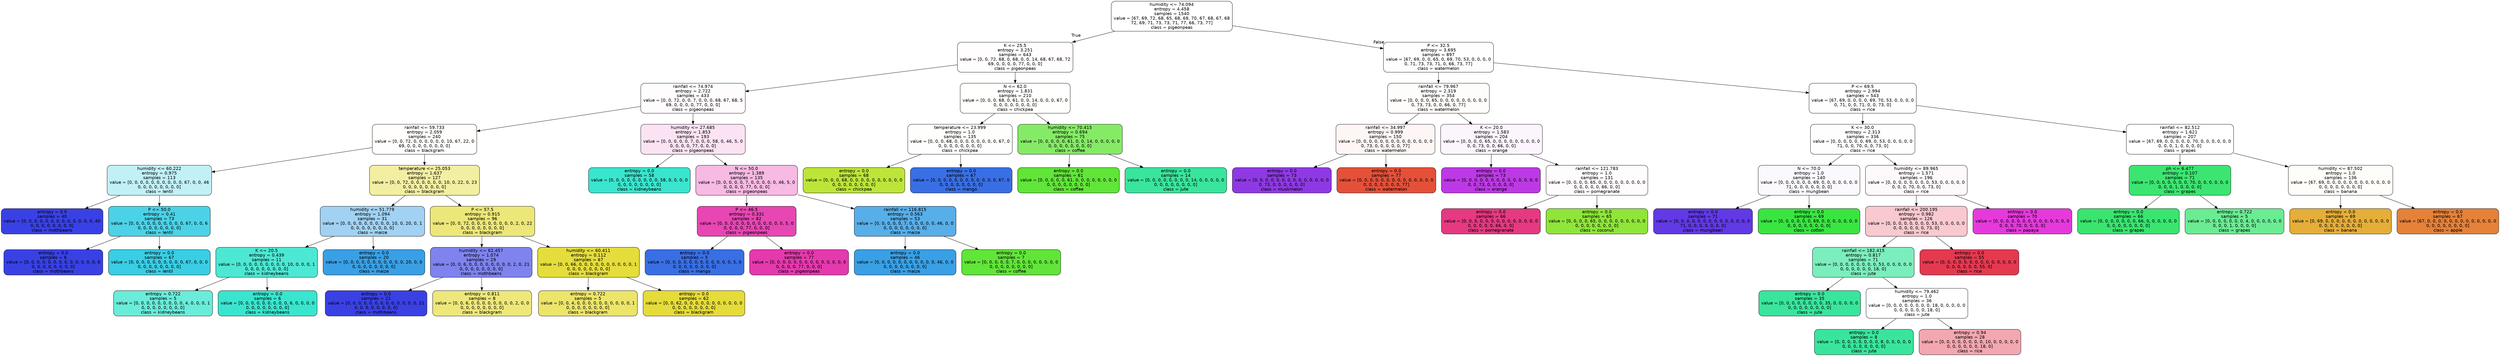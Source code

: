 digraph Tree {
node [shape=box, style="filled, rounded", color="black", fontname="helvetica"] ;
edge [fontname="helvetica"] ;
0 [label="humidity <= 74.094\nentropy = 4.458\nsamples = 1540\nvalue = [67, 69, 72, 68, 65, 68, 69, 70, 67, 68, 67, 68\n72, 69, 71, 73, 73, 71, 77, 66, 73, 77]\nclass = pigeonpeas", fillcolor="#ffffff"] ;
1 [label="K <= 25.5\nentropy = 3.251\nsamples = 643\nvalue = [0, 0, 72, 68, 0, 68, 0, 0, 14, 68, 67, 68, 72\n69, 0, 0, 0, 0, 77, 0, 0, 0]\nclass = pigeonpeas", fillcolor="#fffdfe"] ;
0 -> 1 [labeldistance=2.5, labelangle=45, headlabel="True"] ;
2 [label="rainfall <= 74.974\nentropy = 2.722\nsamples = 433\nvalue = [0, 0, 72, 0, 0, 7, 0, 0, 0, 68, 67, 68, 5\n69, 0, 0, 0, 0, 77, 0, 0, 0]\nclass = pigeonpeas", fillcolor="#fffcfe"] ;
1 -> 2 ;
3 [label="rainfall <= 59.733\nentropy = 2.059\nsamples = 240\nvalue = [0, 0, 72, 0, 0, 0, 0, 0, 0, 10, 67, 22, 0\n69, 0, 0, 0, 0, 0, 0, 0, 0]\nclass = blackgram", fillcolor="#fffefc"] ;
2 -> 3 ;
4 [label="humidity <= 60.222\nentropy = 0.975\nsamples = 113\nvalue = [0, 0, 0, 0, 0, 0, 0, 0, 0, 0, 67, 0, 0, 46\n0, 0, 0, 0, 0, 0, 0, 0]\nclass = lentil", fillcolor="#c1f0f7"] ;
3 -> 4 ;
5 [label="entropy = 0.0\nsamples = 40\nvalue = [0, 0, 0, 0, 0, 0, 0, 0, 0, 0, 0, 0, 0, 40\n0, 0, 0, 0, 0, 0, 0, 0]\nclass = mothbeans", fillcolor="#3941e5"] ;
4 -> 5 ;
6 [label="P <= 50.0\nentropy = 0.41\nsamples = 73\nvalue = [0, 0, 0, 0, 0, 0, 0, 0, 0, 0, 67, 0, 0, 6\n0, 0, 0, 0, 0, 0, 0, 0]\nclass = lentil", fillcolor="#4bd2e7"] ;
4 -> 6 ;
7 [label="entropy = 0.0\nsamples = 6\nvalue = [0, 0, 0, 0, 0, 0, 0, 0, 0, 0, 0, 0, 0, 6\n0, 0, 0, 0, 0, 0, 0, 0]\nclass = mothbeans", fillcolor="#3941e5"] ;
6 -> 7 ;
8 [label="entropy = 0.0\nsamples = 67\nvalue = [0, 0, 0, 0, 0, 0, 0, 0, 0, 0, 67, 0, 0, 0\n0, 0, 0, 0, 0, 0, 0, 0]\nclass = lentil", fillcolor="#39cee5"] ;
6 -> 8 ;
9 [label="temperature <= 25.053\nentropy = 1.637\nsamples = 127\nvalue = [0, 0, 72, 0, 0, 0, 0, 0, 0, 10, 0, 22, 0, 23\n0, 0, 0, 0, 0, 0, 0, 0]\nclass = blackgram", fillcolor="#f3efa2"] ;
3 -> 9 ;
10 [label="humidity <= 51.779\nentropy = 1.094\nsamples = 31\nvalue = [0, 0, 0, 0, 0, 0, 0, 0, 0, 10, 0, 20, 0, 1\n0, 0, 0, 0, 0, 0, 0, 0]\nclass = maize", fillcolor="#a1d2f3"] ;
9 -> 10 ;
11 [label="K <= 20.5\nentropy = 0.439\nsamples = 11\nvalue = [0, 0, 0, 0, 0, 0, 0, 0, 0, 10, 0, 0, 0, 1\n0, 0, 0, 0, 0, 0, 0, 0]\nclass = kidneybeans", fillcolor="#4de8d3"] ;
10 -> 11 ;
12 [label="entropy = 0.722\nsamples = 5\nvalue = [0, 0, 0, 0, 0, 0, 0, 0, 0, 4, 0, 0, 0, 1\n0, 0, 0, 0, 0, 0, 0, 0]\nclass = kidneybeans", fillcolor="#6aecda"] ;
11 -> 12 ;
13 [label="entropy = 0.0\nsamples = 6\nvalue = [0, 0, 0, 0, 0, 0, 0, 0, 0, 6, 0, 0, 0, 0\n0, 0, 0, 0, 0, 0, 0, 0]\nclass = kidneybeans", fillcolor="#39e5ce"] ;
11 -> 13 ;
14 [label="entropy = 0.0\nsamples = 20\nvalue = [0, 0, 0, 0, 0, 0, 0, 0, 0, 0, 0, 20, 0, 0\n0, 0, 0, 0, 0, 0, 0, 0]\nclass = maize", fillcolor="#39a0e5"] ;
10 -> 14 ;
15 [label="P <= 57.5\nentropy = 0.915\nsamples = 96\nvalue = [0, 0, 72, 0, 0, 0, 0, 0, 0, 0, 0, 2, 0, 22\n0, 0, 0, 0, 0, 0, 0, 0]\nclass = blackgram", fillcolor="#ede779"] ;
9 -> 15 ;
16 [label="humidity <= 62.457\nentropy = 1.074\nsamples = 29\nvalue = [0, 0, 6, 0, 0, 0, 0, 0, 0, 0, 0, 2, 0, 21\n0, 0, 0, 0, 0, 0, 0, 0]\nclass = mothbeans", fillcolor="#7e83ee"] ;
15 -> 16 ;
17 [label="entropy = 0.0\nsamples = 21\nvalue = [0, 0, 0, 0, 0, 0, 0, 0, 0, 0, 0, 0, 0, 21\n0, 0, 0, 0, 0, 0, 0, 0]\nclass = mothbeans", fillcolor="#3941e5"] ;
16 -> 17 ;
18 [label="entropy = 0.811\nsamples = 8\nvalue = [0, 0, 6, 0, 0, 0, 0, 0, 0, 0, 0, 2, 0, 0\n0, 0, 0, 0, 0, 0, 0, 0]\nclass = blackgram", fillcolor="#eee87b"] ;
16 -> 18 ;
19 [label="humidity <= 60.411\nentropy = 0.112\nsamples = 67\nvalue = [0, 0, 66, 0, 0, 0, 0, 0, 0, 0, 0, 0, 0, 1\n0, 0, 0, 0, 0, 0, 0, 0]\nclass = blackgram", fillcolor="#e5dd3c"] ;
15 -> 19 ;
20 [label="entropy = 0.722\nsamples = 5\nvalue = [0, 0, 4, 0, 0, 0, 0, 0, 0, 0, 0, 0, 0, 1\n0, 0, 0, 0, 0, 0, 0, 0]\nclass = blackgram", fillcolor="#ece56a"] ;
19 -> 20 ;
21 [label="entropy = 0.0\nsamples = 62\nvalue = [0, 0, 62, 0, 0, 0, 0, 0, 0, 0, 0, 0, 0, 0\n0, 0, 0, 0, 0, 0, 0, 0]\nclass = blackgram", fillcolor="#e5dc39"] ;
19 -> 21 ;
22 [label="humidity <= 27.685\nentropy = 1.853\nsamples = 193\nvalue = [0, 0, 0, 0, 0, 7, 0, 0, 0, 58, 0, 46, 5, 0\n0, 0, 0, 0, 77, 0, 0, 0]\nclass = pigeonpeas", fillcolor="#fbe3f4"] ;
2 -> 22 ;
23 [label="entropy = 0.0\nsamples = 58\nvalue = [0, 0, 0, 0, 0, 0, 0, 0, 0, 58, 0, 0, 0, 0\n0, 0, 0, 0, 0, 0, 0, 0]\nclass = kidneybeans", fillcolor="#39e5ce"] ;
22 -> 23 ;
24 [label="N <= 50.0\nentropy = 1.389\nsamples = 135\nvalue = [0, 0, 0, 0, 0, 7, 0, 0, 0, 0, 0, 46, 5, 0\n0, 0, 0, 0, 77, 0, 0, 0]\nclass = pigeonpeas", fillcolor="#f6bae3"] ;
22 -> 24 ;
25 [label="P <= 46.5\nentropy = 0.331\nsamples = 82\nvalue = [0, 0, 0, 0, 0, 0, 0, 0, 0, 0, 0, 0, 5, 0\n0, 0, 0, 0, 77, 0, 0, 0]\nclass = pigeonpeas", fillcolor="#e746b3"] ;
24 -> 25 ;
26 [label="entropy = 0.0\nsamples = 5\nvalue = [0, 0, 0, 0, 0, 0, 0, 0, 0, 0, 0, 0, 5, 0\n0, 0, 0, 0, 0, 0, 0, 0]\nclass = mango", fillcolor="#396fe5"] ;
25 -> 26 ;
27 [label="entropy = 0.0\nsamples = 77\nvalue = [0, 0, 0, 0, 0, 0, 0, 0, 0, 0, 0, 0, 0, 0\n0, 0, 0, 0, 77, 0, 0, 0]\nclass = pigeonpeas", fillcolor="#e539ae"] ;
25 -> 27 ;
28 [label="rainfall <= 116.815\nentropy = 0.563\nsamples = 53\nvalue = [0, 0, 0, 0, 0, 7, 0, 0, 0, 0, 0, 46, 0, 0\n0, 0, 0, 0, 0, 0, 0, 0]\nclass = maize", fillcolor="#57aee9"] ;
24 -> 28 ;
29 [label="entropy = 0.0\nsamples = 46\nvalue = [0, 0, 0, 0, 0, 0, 0, 0, 0, 0, 0, 46, 0, 0\n0, 0, 0, 0, 0, 0, 0, 0]\nclass = maize", fillcolor="#39a0e5"] ;
28 -> 29 ;
30 [label="entropy = 0.0\nsamples = 7\nvalue = [0, 0, 0, 0, 0, 7, 0, 0, 0, 0, 0, 0, 0, 0\n0, 0, 0, 0, 0, 0, 0, 0]\nclass = coffee", fillcolor="#61e539"] ;
28 -> 30 ;
31 [label="N <= 62.0\nentropy = 1.831\nsamples = 210\nvalue = [0, 0, 0, 68, 0, 61, 0, 0, 14, 0, 0, 0, 67, 0\n0, 0, 0, 0, 0, 0, 0, 0]\nclass = chickpea", fillcolor="#fffffe"] ;
1 -> 31 ;
32 [label="temperature <= 23.999\nentropy = 1.0\nsamples = 135\nvalue = [0, 0, 0, 68, 0, 0, 0, 0, 0, 0, 0, 0, 67, 0\n0, 0, 0, 0, 0, 0, 0, 0]\nclass = chickpea", fillcolor="#fefffc"] ;
31 -> 32 ;
33 [label="entropy = 0.0\nsamples = 68\nvalue = [0, 0, 0, 68, 0, 0, 0, 0, 0, 0, 0, 0, 0, 0\n0, 0, 0, 0, 0, 0, 0, 0]\nclass = chickpea", fillcolor="#bde539"] ;
32 -> 33 ;
34 [label="entropy = 0.0\nsamples = 67\nvalue = [0, 0, 0, 0, 0, 0, 0, 0, 0, 0, 0, 0, 67, 0\n0, 0, 0, 0, 0, 0, 0, 0]\nclass = mango", fillcolor="#396fe5"] ;
32 -> 34 ;
35 [label="humidity <= 70.415\nentropy = 0.694\nsamples = 75\nvalue = [0, 0, 0, 0, 0, 61, 0, 0, 14, 0, 0, 0, 0, 0\n0, 0, 0, 0, 0, 0, 0, 0]\nclass = coffee", fillcolor="#85eb66"] ;
31 -> 35 ;
36 [label="entropy = 0.0\nsamples = 61\nvalue = [0, 0, 0, 0, 0, 61, 0, 0, 0, 0, 0, 0, 0, 0\n0, 0, 0, 0, 0, 0, 0, 0]\nclass = coffee", fillcolor="#61e539"] ;
35 -> 36 ;
37 [label="entropy = 0.0\nsamples = 14\nvalue = [0, 0, 0, 0, 0, 0, 0, 0, 14, 0, 0, 0, 0, 0\n0, 0, 0, 0, 0, 0, 0, 0]\nclass = jute", fillcolor="#39e59d"] ;
35 -> 37 ;
38 [label="P <= 32.5\nentropy = 3.695\nsamples = 897\nvalue = [67, 69, 0, 0, 65, 0, 69, 70, 53, 0, 0, 0, 0\n0, 71, 73, 73, 71, 0, 66, 73, 77]\nclass = watermelon", fillcolor="#fffefe"] ;
0 -> 38 [labeldistance=2.5, labelangle=-45, headlabel="False"] ;
39 [label="rainfall <= 79.967\nentropy = 2.319\nsamples = 354\nvalue = [0, 0, 0, 0, 65, 0, 0, 0, 0, 0, 0, 0, 0, 0\n0, 73, 73, 0, 0, 66, 0, 77]\nclass = watermelon", fillcolor="#fffdfc"] ;
38 -> 39 ;
40 [label="rainfall <= 34.997\nentropy = 0.999\nsamples = 150\nvalue = [0, 0, 0, 0, 0, 0, 0, 0, 0, 0, 0, 0, 0, 0\n0, 73, 0, 0, 0, 0, 0, 77]\nclass = watermelon", fillcolor="#fef6f5"] ;
39 -> 40 ;
41 [label="entropy = 0.0\nsamples = 73\nvalue = [0, 0, 0, 0, 0, 0, 0, 0, 0, 0, 0, 0, 0, 0\n0, 73, 0, 0, 0, 0, 0, 0]\nclass = muskmelon", fillcolor="#8f39e5"] ;
40 -> 41 ;
42 [label="entropy = 0.0\nsamples = 77\nvalue = [0, 0, 0, 0, 0, 0, 0, 0, 0, 0, 0, 0, 0, 0\n0, 0, 0, 0, 0, 0, 0, 77]\nclass = watermelon", fillcolor="#e55039"] ;
40 -> 42 ;
43 [label="K <= 20.0\nentropy = 1.583\nsamples = 204\nvalue = [0, 0, 0, 0, 65, 0, 0, 0, 0, 0, 0, 0, 0, 0\n0, 0, 73, 0, 0, 66, 0, 0]\nclass = orange", fillcolor="#fcf5fe"] ;
39 -> 43 ;
44 [label="entropy = 0.0\nsamples = 73\nvalue = [0, 0, 0, 0, 0, 0, 0, 0, 0, 0, 0, 0, 0, 0\n0, 0, 73, 0, 0, 0, 0, 0]\nclass = orange", fillcolor="#bd39e5"] ;
43 -> 44 ;
45 [label="rainfall <= 121.783\nentropy = 1.0\nsamples = 131\nvalue = [0, 0, 0, 0, 65, 0, 0, 0, 0, 0, 0, 0, 0, 0\n0, 0, 0, 0, 0, 66, 0, 0]\nclass = pomegranate", fillcolor="#fffcfd"] ;
43 -> 45 ;
46 [label="entropy = 0.0\nsamples = 66\nvalue = [0, 0, 0, 0, 0, 0, 0, 0, 0, 0, 0, 0, 0, 0\n0, 0, 0, 0, 0, 66, 0, 0]\nclass = pomegranate", fillcolor="#e53981"] ;
45 -> 46 ;
47 [label="entropy = 0.0\nsamples = 65\nvalue = [0, 0, 0, 0, 65, 0, 0, 0, 0, 0, 0, 0, 0, 0\n0, 0, 0, 0, 0, 0, 0, 0]\nclass = coconut", fillcolor="#8fe539"] ;
45 -> 47 ;
48 [label="P <= 69.5\nentropy = 2.994\nsamples = 543\nvalue = [67, 69, 0, 0, 0, 0, 69, 70, 53, 0, 0, 0, 0\n0, 71, 0, 0, 71, 0, 0, 73, 0]\nclass = rice", fillcolor="#fffefe"] ;
38 -> 48 ;
49 [label="K <= 30.0\nentropy = 2.313\nsamples = 336\nvalue = [0, 0, 0, 0, 0, 0, 69, 0, 53, 0, 0, 0, 0, 0\n71, 0, 0, 70, 0, 0, 73, 0]\nclass = rice", fillcolor="#fffefe"] ;
48 -> 49 ;
50 [label="N <= 70.0\nentropy = 1.0\nsamples = 140\nvalue = [0, 0, 0, 0, 0, 0, 69, 0, 0, 0, 0, 0, 0, 0\n71, 0, 0, 0, 0, 0, 0, 0]\nclass = mungbean", fillcolor="#fbf9fe"] ;
49 -> 50 ;
51 [label="entropy = 0.0\nsamples = 71\nvalue = [0, 0, 0, 0, 0, 0, 0, 0, 0, 0, 0, 0, 0, 0\n71, 0, 0, 0, 0, 0, 0, 0]\nclass = mungbean", fillcolor="#6139e5"] ;
50 -> 51 ;
52 [label="entropy = 0.0\nsamples = 69\nvalue = [0, 0, 0, 0, 0, 0, 69, 0, 0, 0, 0, 0, 0, 0\n0, 0, 0, 0, 0, 0, 0, 0]\nclass = cotton", fillcolor="#39e541"] ;
50 -> 52 ;
53 [label="humidity <= 89.965\nentropy = 1.571\nsamples = 196\nvalue = [0, 0, 0, 0, 0, 0, 0, 0, 53, 0, 0, 0, 0, 0\n0, 0, 0, 70, 0, 0, 73, 0]\nclass = rice", fillcolor="#fefafb"] ;
49 -> 53 ;
54 [label="rainfall <= 200.195\nentropy = 0.982\nsamples = 126\nvalue = [0, 0, 0, 0, 0, 0, 0, 0, 53, 0, 0, 0, 0, 0\n0, 0, 0, 0, 0, 0, 73, 0]\nclass = rice", fillcolor="#f8c9cf"] ;
53 -> 54 ;
55 [label="rainfall <= 182.415\nentropy = 0.817\nsamples = 71\nvalue = [0, 0, 0, 0, 0, 0, 0, 0, 53, 0, 0, 0, 0, 0\n0, 0, 0, 0, 0, 0, 18, 0]\nclass = jute", fillcolor="#7ceebe"] ;
54 -> 55 ;
56 [label="entropy = 0.0\nsamples = 35\nvalue = [0, 0, 0, 0, 0, 0, 0, 0, 35, 0, 0, 0, 0, 0\n0, 0, 0, 0, 0, 0, 0, 0]\nclass = jute", fillcolor="#39e59d"] ;
55 -> 56 ;
57 [label="humidity <= 79.462\nentropy = 1.0\nsamples = 36\nvalue = [0, 0, 0, 0, 0, 0, 0, 0, 18, 0, 0, 0, 0, 0\n0, 0, 0, 0, 0, 0, 18, 0]\nclass = jute", fillcolor="#ffffff"] ;
55 -> 57 ;
58 [label="entropy = 0.0\nsamples = 8\nvalue = [0, 0, 0, 0, 0, 0, 0, 0, 8, 0, 0, 0, 0, 0\n0, 0, 0, 0, 0, 0, 0, 0]\nclass = jute", fillcolor="#39e59d"] ;
57 -> 58 ;
59 [label="entropy = 0.94\nsamples = 28\nvalue = [0, 0, 0, 0, 0, 0, 0, 0, 10, 0, 0, 0, 0, 0\n0, 0, 0, 0, 0, 0, 18, 0]\nclass = rice", fillcolor="#f3a7b1"] ;
57 -> 59 ;
60 [label="entropy = 0.0\nsamples = 55\nvalue = [0, 0, 0, 0, 0, 0, 0, 0, 0, 0, 0, 0, 0, 0\n0, 0, 0, 0, 0, 0, 55, 0]\nclass = rice", fillcolor="#e53950"] ;
54 -> 60 ;
61 [label="entropy = 0.0\nsamples = 70\nvalue = [0, 0, 0, 0, 0, 0, 0, 0, 0, 0, 0, 0, 0, 0\n0, 0, 0, 70, 0, 0, 0, 0]\nclass = papaya", fillcolor="#e539dc"] ;
53 -> 61 ;
62 [label="rainfall <= 82.512\nentropy = 1.621\nsamples = 207\nvalue = [67, 69, 0, 0, 0, 0, 0, 70, 0, 0, 0, 0, 0, 0\n0, 0, 0, 1, 0, 0, 0, 0]\nclass = grapes", fillcolor="#fefffe"] ;
48 -> 62 ;
63 [label="ph <= 6.477\nentropy = 0.107\nsamples = 71\nvalue = [0, 0, 0, 0, 0, 0, 0, 70, 0, 0, 0, 0, 0, 0\n0, 0, 0, 1, 0, 0, 0, 0]\nclass = grapes", fillcolor="#3ce571"] ;
62 -> 63 ;
64 [label="entropy = 0.0\nsamples = 66\nvalue = [0, 0, 0, 0, 0, 0, 0, 66, 0, 0, 0, 0, 0, 0\n0, 0, 0, 0, 0, 0, 0, 0]\nclass = grapes", fillcolor="#39e56f"] ;
63 -> 64 ;
65 [label="entropy = 0.722\nsamples = 5\nvalue = [0, 0, 0, 0, 0, 0, 0, 4, 0, 0, 0, 0, 0, 0\n0, 0, 0, 1, 0, 0, 0, 0]\nclass = grapes", fillcolor="#6aec93"] ;
63 -> 65 ;
66 [label="humidity <= 87.502\nentropy = 1.0\nsamples = 136\nvalue = [67, 69, 0, 0, 0, 0, 0, 0, 0, 0, 0, 0, 0, 0\n0, 0, 0, 0, 0, 0, 0, 0]\nclass = banana", fillcolor="#fefdf9"] ;
62 -> 66 ;
67 [label="entropy = 0.0\nsamples = 69\nvalue = [0, 69, 0, 0, 0, 0, 0, 0, 0, 0, 0, 0, 0, 0\n0, 0, 0, 0, 0, 0, 0, 0]\nclass = banana", fillcolor="#e5ae39"] ;
66 -> 67 ;
68 [label="entropy = 0.0\nsamples = 67\nvalue = [67, 0, 0, 0, 0, 0, 0, 0, 0, 0, 0, 0, 0, 0\n0, 0, 0, 0, 0, 0, 0, 0]\nclass = apple", fillcolor="#e58139"] ;
66 -> 68 ;
}